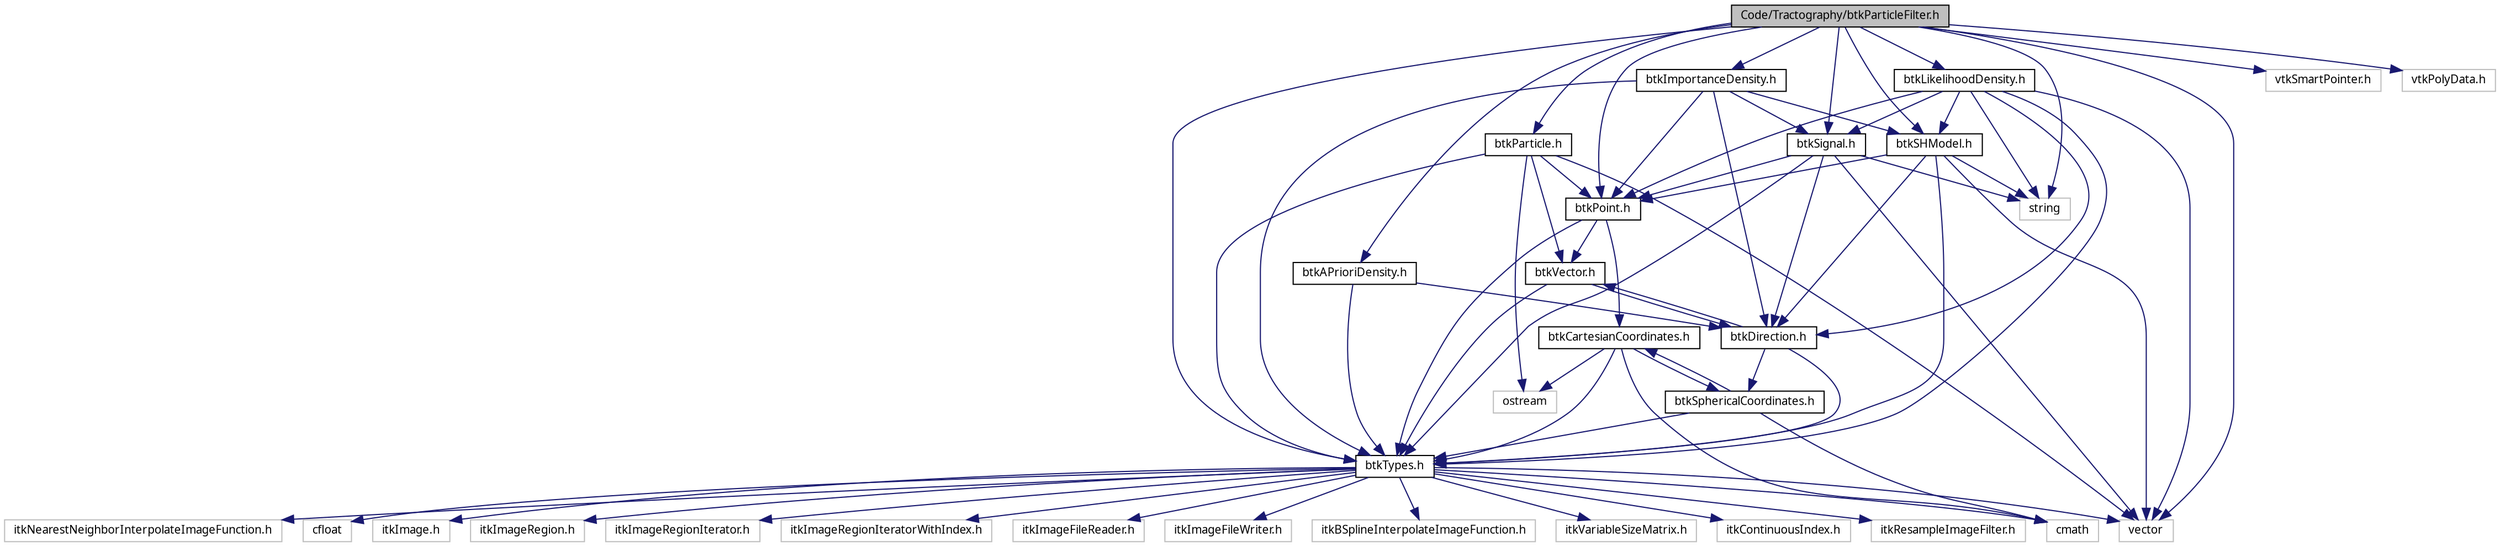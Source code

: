 digraph G
{
  edge [fontname="FreeSans.ttf",fontsize="10",labelfontname="FreeSans.ttf",labelfontsize="10"];
  node [fontname="FreeSans.ttf",fontsize="10",shape=record];
  Node1 [label="Code/Tractography/btkParticleFilter.h",height=0.2,width=0.4,color="black", fillcolor="grey75", style="filled" fontcolor="black"];
  Node1 -> Node2 [color="midnightblue",fontsize="10",style="solid",fontname="FreeSans.ttf"];
  Node2 [label="vector",height=0.2,width=0.4,color="grey75", fillcolor="white", style="filled"];
  Node1 -> Node3 [color="midnightblue",fontsize="10",style="solid",fontname="FreeSans.ttf"];
  Node3 [label="string",height=0.2,width=0.4,color="grey75", fillcolor="white", style="filled"];
  Node1 -> Node4 [color="midnightblue",fontsize="10",style="solid",fontname="FreeSans.ttf"];
  Node4 [label="vtkSmartPointer.h",height=0.2,width=0.4,color="grey75", fillcolor="white", style="filled"];
  Node1 -> Node5 [color="midnightblue",fontsize="10",style="solid",fontname="FreeSans.ttf"];
  Node5 [label="vtkPolyData.h",height=0.2,width=0.4,color="grey75", fillcolor="white", style="filled"];
  Node1 -> Node6 [color="midnightblue",fontsize="10",style="solid",fontname="FreeSans.ttf"];
  Node6 [label="btkTypes.h",height=0.2,width=0.4,color="black", fillcolor="white", style="filled",URL="$btk_types_8h.html"];
  Node6 -> Node7 [color="midnightblue",fontsize="10",style="solid",fontname="FreeSans.ttf"];
  Node7 [label="itkImage.h",height=0.2,width=0.4,color="grey75", fillcolor="white", style="filled"];
  Node6 -> Node8 [color="midnightblue",fontsize="10",style="solid",fontname="FreeSans.ttf"];
  Node8 [label="itkImageRegion.h",height=0.2,width=0.4,color="grey75", fillcolor="white", style="filled"];
  Node6 -> Node9 [color="midnightblue",fontsize="10",style="solid",fontname="FreeSans.ttf"];
  Node9 [label="itkImageRegionIterator.h",height=0.2,width=0.4,color="grey75", fillcolor="white", style="filled"];
  Node6 -> Node10 [color="midnightblue",fontsize="10",style="solid",fontname="FreeSans.ttf"];
  Node10 [label="itkImageRegionIteratorWithIndex.h",height=0.2,width=0.4,color="grey75", fillcolor="white", style="filled"];
  Node6 -> Node11 [color="midnightblue",fontsize="10",style="solid",fontname="FreeSans.ttf"];
  Node11 [label="itkImageFileReader.h",height=0.2,width=0.4,color="grey75", fillcolor="white", style="filled"];
  Node6 -> Node12 [color="midnightblue",fontsize="10",style="solid",fontname="FreeSans.ttf"];
  Node12 [label="itkImageFileWriter.h",height=0.2,width=0.4,color="grey75", fillcolor="white", style="filled"];
  Node6 -> Node13 [color="midnightblue",fontsize="10",style="solid",fontname="FreeSans.ttf"];
  Node13 [label="itkBSplineInterpolateImageFunction.h",height=0.2,width=0.4,color="grey75", fillcolor="white", style="filled"];
  Node6 -> Node14 [color="midnightblue",fontsize="10",style="solid",fontname="FreeSans.ttf"];
  Node14 [label="itkVariableSizeMatrix.h",height=0.2,width=0.4,color="grey75", fillcolor="white", style="filled"];
  Node6 -> Node15 [color="midnightblue",fontsize="10",style="solid",fontname="FreeSans.ttf"];
  Node15 [label="itkContinuousIndex.h",height=0.2,width=0.4,color="grey75", fillcolor="white", style="filled"];
  Node6 -> Node16 [color="midnightblue",fontsize="10",style="solid",fontname="FreeSans.ttf"];
  Node16 [label="itkResampleImageFilter.h",height=0.2,width=0.4,color="grey75", fillcolor="white", style="filled"];
  Node6 -> Node17 [color="midnightblue",fontsize="10",style="solid",fontname="FreeSans.ttf"];
  Node17 [label="itkNearestNeighborInterpolateImageFunction.h",height=0.2,width=0.4,color="grey75", fillcolor="white", style="filled"];
  Node6 -> Node18 [color="midnightblue",fontsize="10",style="solid",fontname="FreeSans.ttf"];
  Node18 [label="cfloat",height=0.2,width=0.4,color="grey75", fillcolor="white", style="filled"];
  Node6 -> Node19 [color="midnightblue",fontsize="10",style="solid",fontname="FreeSans.ttf"];
  Node19 [label="cmath",height=0.2,width=0.4,color="grey75", fillcolor="white", style="filled"];
  Node6 -> Node2 [color="midnightblue",fontsize="10",style="solid",fontname="FreeSans.ttf"];
  Node1 -> Node20 [color="midnightblue",fontsize="10",style="solid",fontname="FreeSans.ttf"];
  Node20 [label="btkPoint.h",height=0.2,width=0.4,color="black", fillcolor="white", style="filled",URL="$btk_point_8h.html"];
  Node20 -> Node6 [color="midnightblue",fontsize="10",style="solid",fontname="FreeSans.ttf"];
  Node20 -> Node21 [color="midnightblue",fontsize="10",style="solid",fontname="FreeSans.ttf"];
  Node21 [label="btkCartesianCoordinates.h",height=0.2,width=0.4,color="black", fillcolor="white", style="filled",URL="$_tractography_2btk_cartesian_coordinates_8h.html"];
  Node21 -> Node19 [color="midnightblue",fontsize="10",style="solid",fontname="FreeSans.ttf"];
  Node21 -> Node22 [color="midnightblue",fontsize="10",style="solid",fontname="FreeSans.ttf"];
  Node22 [label="ostream",height=0.2,width=0.4,color="grey75", fillcolor="white", style="filled"];
  Node21 -> Node6 [color="midnightblue",fontsize="10",style="solid",fontname="FreeSans.ttf"];
  Node21 -> Node23 [color="midnightblue",fontsize="10",style="solid",fontname="FreeSans.ttf"];
  Node23 [label="btkSphericalCoordinates.h",height=0.2,width=0.4,color="black", fillcolor="white", style="filled",URL="$btk_spherical_coordinates_8h.html"];
  Node23 -> Node19 [color="midnightblue",fontsize="10",style="solid",fontname="FreeSans.ttf"];
  Node23 -> Node6 [color="midnightblue",fontsize="10",style="solid",fontname="FreeSans.ttf"];
  Node23 -> Node21 [color="midnightblue",fontsize="10",style="solid",fontname="FreeSans.ttf"];
  Node20 -> Node24 [color="midnightblue",fontsize="10",style="solid",fontname="FreeSans.ttf"];
  Node24 [label="btkVector.h",height=0.2,width=0.4,color="black", fillcolor="white", style="filled",URL="$btk_vector_8h.html"];
  Node24 -> Node6 [color="midnightblue",fontsize="10",style="solid",fontname="FreeSans.ttf"];
  Node24 -> Node25 [color="midnightblue",fontsize="10",style="solid",fontname="FreeSans.ttf"];
  Node25 [label="btkDirection.h",height=0.2,width=0.4,color="black", fillcolor="white", style="filled",URL="$btk_direction_8h.html"];
  Node25 -> Node6 [color="midnightblue",fontsize="10",style="solid",fontname="FreeSans.ttf"];
  Node25 -> Node23 [color="midnightblue",fontsize="10",style="solid",fontname="FreeSans.ttf"];
  Node25 -> Node24 [color="midnightblue",fontsize="10",style="solid",fontname="FreeSans.ttf"];
  Node1 -> Node26 [color="midnightblue",fontsize="10",style="solid",fontname="FreeSans.ttf"];
  Node26 [label="btkParticle.h",height=0.2,width=0.4,color="black", fillcolor="white", style="filled",URL="$btk_particle_8h.html"];
  Node26 -> Node2 [color="midnightblue",fontsize="10",style="solid",fontname="FreeSans.ttf"];
  Node26 -> Node22 [color="midnightblue",fontsize="10",style="solid",fontname="FreeSans.ttf"];
  Node26 -> Node6 [color="midnightblue",fontsize="10",style="solid",fontname="FreeSans.ttf"];
  Node26 -> Node20 [color="midnightblue",fontsize="10",style="solid",fontname="FreeSans.ttf"];
  Node26 -> Node24 [color="midnightblue",fontsize="10",style="solid",fontname="FreeSans.ttf"];
  Node1 -> Node27 [color="midnightblue",fontsize="10",style="solid",fontname="FreeSans.ttf"];
  Node27 [label="btkAPrioriDensity.h",height=0.2,width=0.4,color="black", fillcolor="white", style="filled",URL="$btk_a_priori_density_8h.html"];
  Node27 -> Node6 [color="midnightblue",fontsize="10",style="solid",fontname="FreeSans.ttf"];
  Node27 -> Node25 [color="midnightblue",fontsize="10",style="solid",fontname="FreeSans.ttf"];
  Node1 -> Node28 [color="midnightblue",fontsize="10",style="solid",fontname="FreeSans.ttf"];
  Node28 [label="btkLikelihoodDensity.h",height=0.2,width=0.4,color="black", fillcolor="white", style="filled",URL="$btk_likelihood_density_8h.html"];
  Node28 -> Node2 [color="midnightblue",fontsize="10",style="solid",fontname="FreeSans.ttf"];
  Node28 -> Node3 [color="midnightblue",fontsize="10",style="solid",fontname="FreeSans.ttf"];
  Node28 -> Node6 [color="midnightblue",fontsize="10",style="solid",fontname="FreeSans.ttf"];
  Node28 -> Node20 [color="midnightblue",fontsize="10",style="solid",fontname="FreeSans.ttf"];
  Node28 -> Node25 [color="midnightblue",fontsize="10",style="solid",fontname="FreeSans.ttf"];
  Node28 -> Node29 [color="midnightblue",fontsize="10",style="solid",fontname="FreeSans.ttf"];
  Node29 [label="btkSHModel.h",height=0.2,width=0.4,color="black", fillcolor="white", style="filled",URL="$btk_s_h_model_8h.html"];
  Node29 -> Node3 [color="midnightblue",fontsize="10",style="solid",fontname="FreeSans.ttf"];
  Node29 -> Node2 [color="midnightblue",fontsize="10",style="solid",fontname="FreeSans.ttf"];
  Node29 -> Node6 [color="midnightblue",fontsize="10",style="solid",fontname="FreeSans.ttf"];
  Node29 -> Node25 [color="midnightblue",fontsize="10",style="solid",fontname="FreeSans.ttf"];
  Node29 -> Node20 [color="midnightblue",fontsize="10",style="solid",fontname="FreeSans.ttf"];
  Node28 -> Node30 [color="midnightblue",fontsize="10",style="solid",fontname="FreeSans.ttf"];
  Node30 [label="btkSignal.h",height=0.2,width=0.4,color="black", fillcolor="white", style="filled",URL="$btk_signal_8h.html"];
  Node30 -> Node3 [color="midnightblue",fontsize="10",style="solid",fontname="FreeSans.ttf"];
  Node30 -> Node2 [color="midnightblue",fontsize="10",style="solid",fontname="FreeSans.ttf"];
  Node30 -> Node6 [color="midnightblue",fontsize="10",style="solid",fontname="FreeSans.ttf"];
  Node30 -> Node20 [color="midnightblue",fontsize="10",style="solid",fontname="FreeSans.ttf"];
  Node30 -> Node25 [color="midnightblue",fontsize="10",style="solid",fontname="FreeSans.ttf"];
  Node1 -> Node31 [color="midnightblue",fontsize="10",style="solid",fontname="FreeSans.ttf"];
  Node31 [label="btkImportanceDensity.h",height=0.2,width=0.4,color="black", fillcolor="white", style="filled",URL="$btk_importance_density_8h.html"];
  Node31 -> Node6 [color="midnightblue",fontsize="10",style="solid",fontname="FreeSans.ttf"];
  Node31 -> Node20 [color="midnightblue",fontsize="10",style="solid",fontname="FreeSans.ttf"];
  Node31 -> Node25 [color="midnightblue",fontsize="10",style="solid",fontname="FreeSans.ttf"];
  Node31 -> Node30 [color="midnightblue",fontsize="10",style="solid",fontname="FreeSans.ttf"];
  Node31 -> Node29 [color="midnightblue",fontsize="10",style="solid",fontname="FreeSans.ttf"];
  Node1 -> Node29 [color="midnightblue",fontsize="10",style="solid",fontname="FreeSans.ttf"];
  Node1 -> Node30 [color="midnightblue",fontsize="10",style="solid",fontname="FreeSans.ttf"];
}
